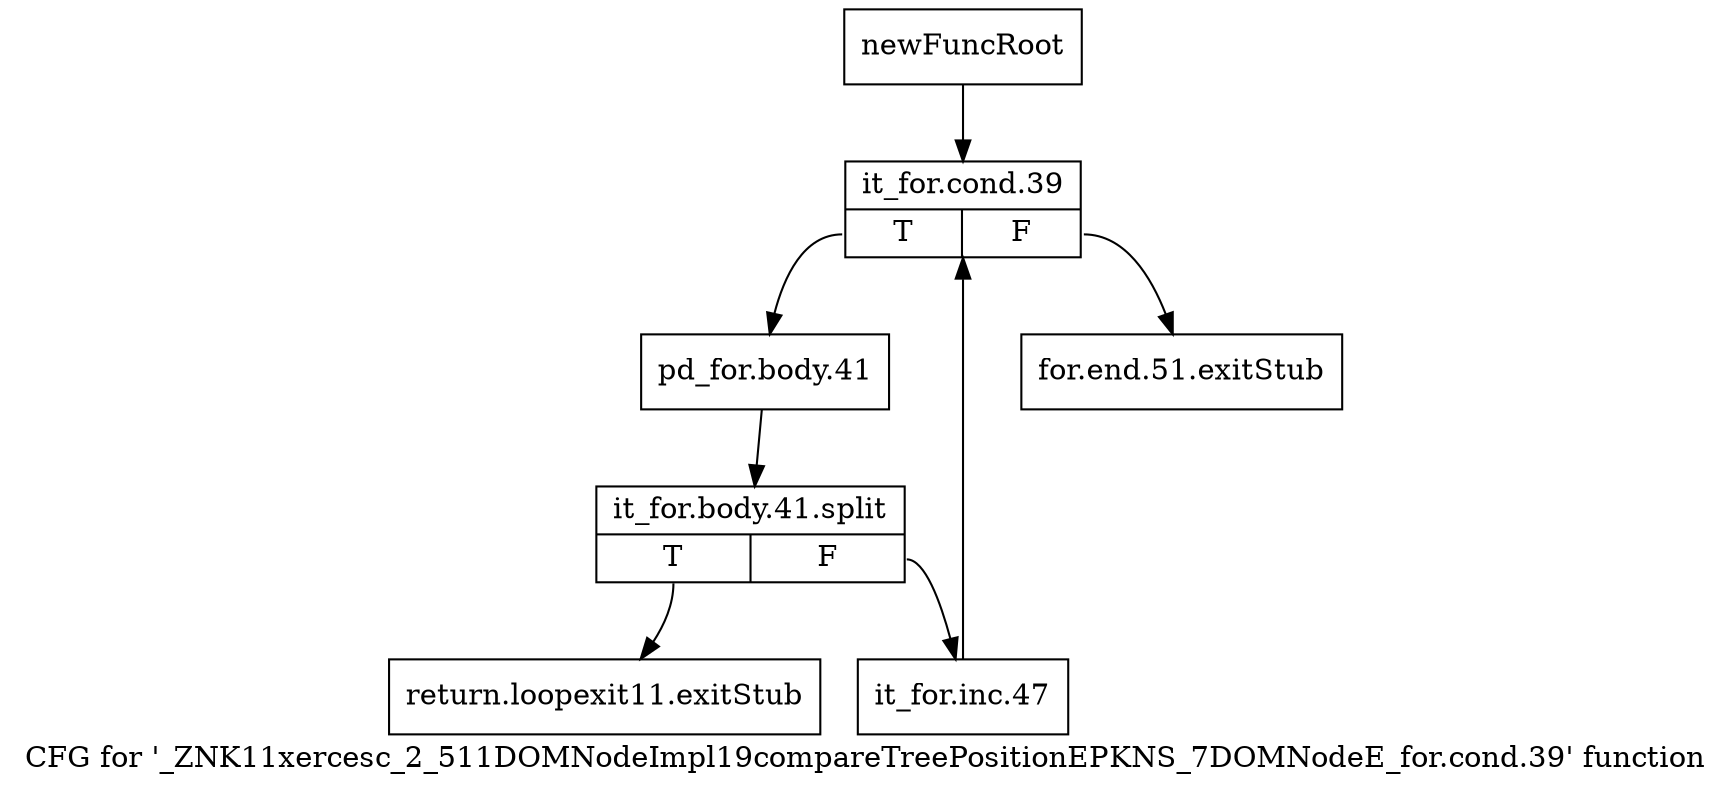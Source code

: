 digraph "CFG for '_ZNK11xercesc_2_511DOMNodeImpl19compareTreePositionEPKNS_7DOMNodeE_for.cond.39' function" {
	label="CFG for '_ZNK11xercesc_2_511DOMNodeImpl19compareTreePositionEPKNS_7DOMNodeE_for.cond.39' function";

	Node0x97b2ce0 [shape=record,label="{newFuncRoot}"];
	Node0x97b2ce0 -> Node0x97b2dd0;
	Node0x97b2d30 [shape=record,label="{for.end.51.exitStub}"];
	Node0x97b2d80 [shape=record,label="{return.loopexit11.exitStub}"];
	Node0x97b2dd0 [shape=record,label="{it_for.cond.39|{<s0>T|<s1>F}}"];
	Node0x97b2dd0:s0 -> Node0x97b2e20;
	Node0x97b2dd0:s1 -> Node0x97b2d30;
	Node0x97b2e20 [shape=record,label="{pd_for.body.41}"];
	Node0x97b2e20 -> Node0xcdd07b0;
	Node0xcdd07b0 [shape=record,label="{it_for.body.41.split|{<s0>T|<s1>F}}"];
	Node0xcdd07b0:s0 -> Node0x97b2d80;
	Node0xcdd07b0:s1 -> Node0x97b2e70;
	Node0x97b2e70 [shape=record,label="{it_for.inc.47}"];
	Node0x97b2e70 -> Node0x97b2dd0;
}
